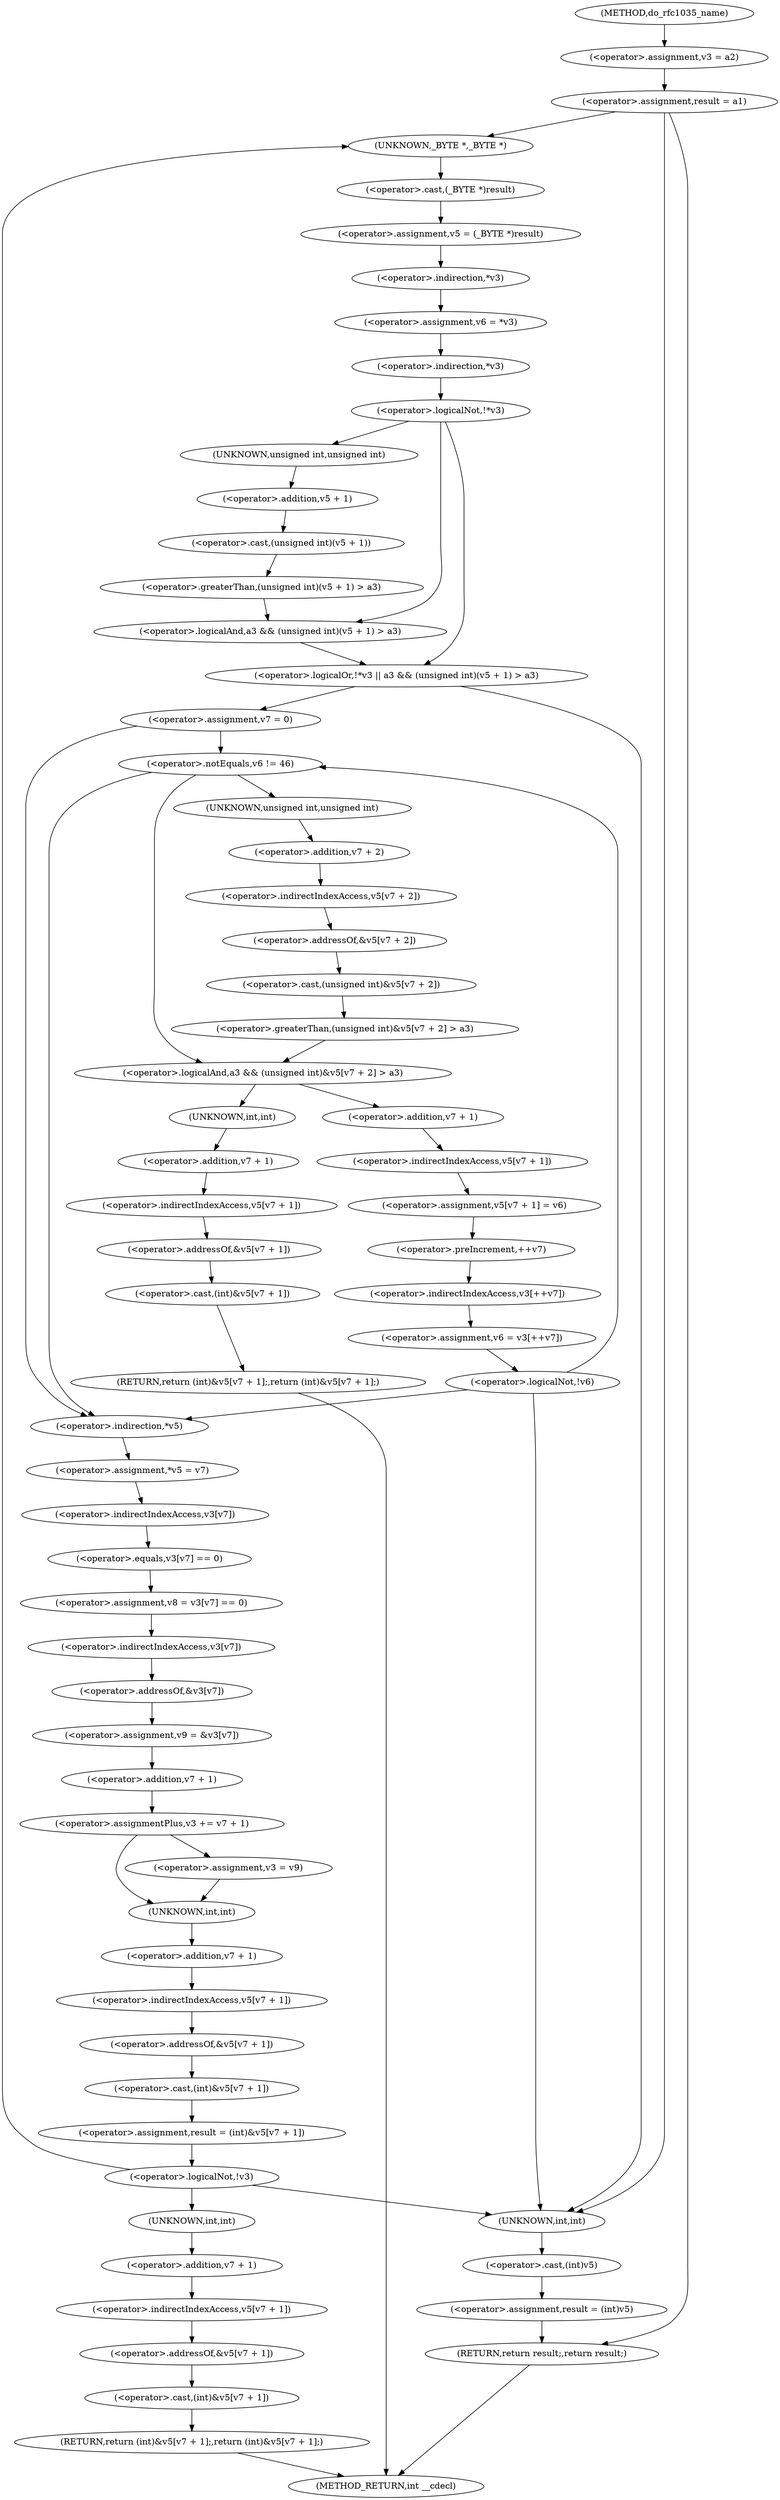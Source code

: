 digraph do_rfc1035_name {  
"1000120" [label = "(<operator>.assignment,v3 = a2)" ]
"1000123" [label = "(<operator>.assignment,result = a1)" ]
"1000132" [label = "(<operator>.assignment,v5 = (_BYTE *)result)" ]
"1000134" [label = "(<operator>.cast,(_BYTE *)result)" ]
"1000135" [label = "(UNKNOWN,_BYTE *,_BYTE *)" ]
"1000137" [label = "(<operator>.assignment,v6 = *v3)" ]
"1000139" [label = "(<operator>.indirection,*v3)" ]
"1000142" [label = "(<operator>.logicalOr,!*v3 || a3 && (unsigned int)(v5 + 1) > a3)" ]
"1000143" [label = "(<operator>.logicalNot,!*v3)" ]
"1000144" [label = "(<operator>.indirection,*v3)" ]
"1000146" [label = "(<operator>.logicalAnd,a3 && (unsigned int)(v5 + 1) > a3)" ]
"1000148" [label = "(<operator>.greaterThan,(unsigned int)(v5 + 1) > a3)" ]
"1000149" [label = "(<operator>.cast,(unsigned int)(v5 + 1))" ]
"1000150" [label = "(UNKNOWN,unsigned int,unsigned int)" ]
"1000151" [label = "(<operator>.addition,v5 + 1)" ]
"1000156" [label = "(<operator>.assignment,v7 = 0)" ]
"1000163" [label = "(<operator>.notEquals,v6 != 46)" ]
"1000168" [label = "(<operator>.logicalAnd,a3 && (unsigned int)&v5[v7 + 2] > a3)" ]
"1000170" [label = "(<operator>.greaterThan,(unsigned int)&v5[v7 + 2] > a3)" ]
"1000171" [label = "(<operator>.cast,(unsigned int)&v5[v7 + 2])" ]
"1000172" [label = "(UNKNOWN,unsigned int,unsigned int)" ]
"1000173" [label = "(<operator>.addressOf,&v5[v7 + 2])" ]
"1000174" [label = "(<operator>.indirectIndexAccess,v5[v7 + 2])" ]
"1000176" [label = "(<operator>.addition,v7 + 2)" ]
"1000180" [label = "(RETURN,return (int)&v5[v7 + 1];,return (int)&v5[v7 + 1];)" ]
"1000181" [label = "(<operator>.cast,(int)&v5[v7 + 1])" ]
"1000182" [label = "(UNKNOWN,int,int)" ]
"1000183" [label = "(<operator>.addressOf,&v5[v7 + 1])" ]
"1000184" [label = "(<operator>.indirectIndexAccess,v5[v7 + 1])" ]
"1000186" [label = "(<operator>.addition,v7 + 1)" ]
"1000189" [label = "(<operator>.assignment,v5[v7 + 1] = v6)" ]
"1000190" [label = "(<operator>.indirectIndexAccess,v5[v7 + 1])" ]
"1000192" [label = "(<operator>.addition,v7 + 1)" ]
"1000196" [label = "(<operator>.assignment,v6 = v3[++v7])" ]
"1000198" [label = "(<operator>.indirectIndexAccess,v3[++v7])" ]
"1000200" [label = "(<operator>.preIncrement,++v7)" ]
"1000203" [label = "(<operator>.logicalNot,!v6)" ]
"1000206" [label = "(<operator>.assignment,*v5 = v7)" ]
"1000207" [label = "(<operator>.indirection,*v5)" ]
"1000210" [label = "(<operator>.assignment,v8 = v3[v7] == 0)" ]
"1000212" [label = "(<operator>.equals,v3[v7] == 0)" ]
"1000213" [label = "(<operator>.indirectIndexAccess,v3[v7])" ]
"1000217" [label = "(<operator>.assignment,v9 = &v3[v7])" ]
"1000219" [label = "(<operator>.addressOf,&v3[v7])" ]
"1000220" [label = "(<operator>.indirectIndexAccess,v3[v7])" ]
"1000223" [label = "(<operator>.assignmentPlus,v3 += v7 + 1)" ]
"1000225" [label = "(<operator>.addition,v7 + 1)" ]
"1000230" [label = "(<operator>.assignment,v3 = v9)" ]
"1000233" [label = "(<operator>.assignment,result = (int)&v5[v7 + 1])" ]
"1000235" [label = "(<operator>.cast,(int)&v5[v7 + 1])" ]
"1000236" [label = "(UNKNOWN,int,int)" ]
"1000237" [label = "(<operator>.addressOf,&v5[v7 + 1])" ]
"1000238" [label = "(<operator>.indirectIndexAccess,v5[v7 + 1])" ]
"1000240" [label = "(<operator>.addition,v7 + 1)" ]
"1000244" [label = "(<operator>.logicalNot,!v3)" ]
"1000246" [label = "(RETURN,return (int)&v5[v7 + 1];,return (int)&v5[v7 + 1];)" ]
"1000247" [label = "(<operator>.cast,(int)&v5[v7 + 1])" ]
"1000248" [label = "(UNKNOWN,int,int)" ]
"1000249" [label = "(<operator>.addressOf,&v5[v7 + 1])" ]
"1000250" [label = "(<operator>.indirectIndexAccess,v5[v7 + 1])" ]
"1000252" [label = "(<operator>.addition,v7 + 1)" ]
"1000255" [label = "(<operator>.assignment,result = (int)v5)" ]
"1000257" [label = "(<operator>.cast,(int)v5)" ]
"1000258" [label = "(UNKNOWN,int,int)" ]
"1000260" [label = "(RETURN,return result;,return result;)" ]
"1000108" [label = "(METHOD,do_rfc1035_name)" ]
"1000262" [label = "(METHOD_RETURN,int __cdecl)" ]
  "1000120" -> "1000123" 
  "1000123" -> "1000135" 
  "1000123" -> "1000258" 
  "1000123" -> "1000260" 
  "1000132" -> "1000139" 
  "1000134" -> "1000132" 
  "1000135" -> "1000134" 
  "1000137" -> "1000144" 
  "1000139" -> "1000137" 
  "1000142" -> "1000258" 
  "1000142" -> "1000156" 
  "1000143" -> "1000142" 
  "1000143" -> "1000150" 
  "1000143" -> "1000146" 
  "1000144" -> "1000143" 
  "1000146" -> "1000142" 
  "1000148" -> "1000146" 
  "1000149" -> "1000148" 
  "1000150" -> "1000151" 
  "1000151" -> "1000149" 
  "1000156" -> "1000163" 
  "1000156" -> "1000207" 
  "1000163" -> "1000172" 
  "1000163" -> "1000168" 
  "1000163" -> "1000207" 
  "1000168" -> "1000182" 
  "1000168" -> "1000192" 
  "1000170" -> "1000168" 
  "1000171" -> "1000170" 
  "1000172" -> "1000176" 
  "1000173" -> "1000171" 
  "1000174" -> "1000173" 
  "1000176" -> "1000174" 
  "1000180" -> "1000262" 
  "1000181" -> "1000180" 
  "1000182" -> "1000186" 
  "1000183" -> "1000181" 
  "1000184" -> "1000183" 
  "1000186" -> "1000184" 
  "1000189" -> "1000200" 
  "1000190" -> "1000189" 
  "1000192" -> "1000190" 
  "1000196" -> "1000203" 
  "1000198" -> "1000196" 
  "1000200" -> "1000198" 
  "1000203" -> "1000163" 
  "1000203" -> "1000207" 
  "1000203" -> "1000258" 
  "1000206" -> "1000213" 
  "1000207" -> "1000206" 
  "1000210" -> "1000220" 
  "1000212" -> "1000210" 
  "1000213" -> "1000212" 
  "1000217" -> "1000225" 
  "1000219" -> "1000217" 
  "1000220" -> "1000219" 
  "1000223" -> "1000230" 
  "1000223" -> "1000236" 
  "1000225" -> "1000223" 
  "1000230" -> "1000236" 
  "1000233" -> "1000244" 
  "1000235" -> "1000233" 
  "1000236" -> "1000240" 
  "1000237" -> "1000235" 
  "1000238" -> "1000237" 
  "1000240" -> "1000238" 
  "1000244" -> "1000248" 
  "1000244" -> "1000135" 
  "1000244" -> "1000258" 
  "1000246" -> "1000262" 
  "1000247" -> "1000246" 
  "1000248" -> "1000252" 
  "1000249" -> "1000247" 
  "1000250" -> "1000249" 
  "1000252" -> "1000250" 
  "1000255" -> "1000260" 
  "1000257" -> "1000255" 
  "1000258" -> "1000257" 
  "1000260" -> "1000262" 
  "1000108" -> "1000120" 
}
